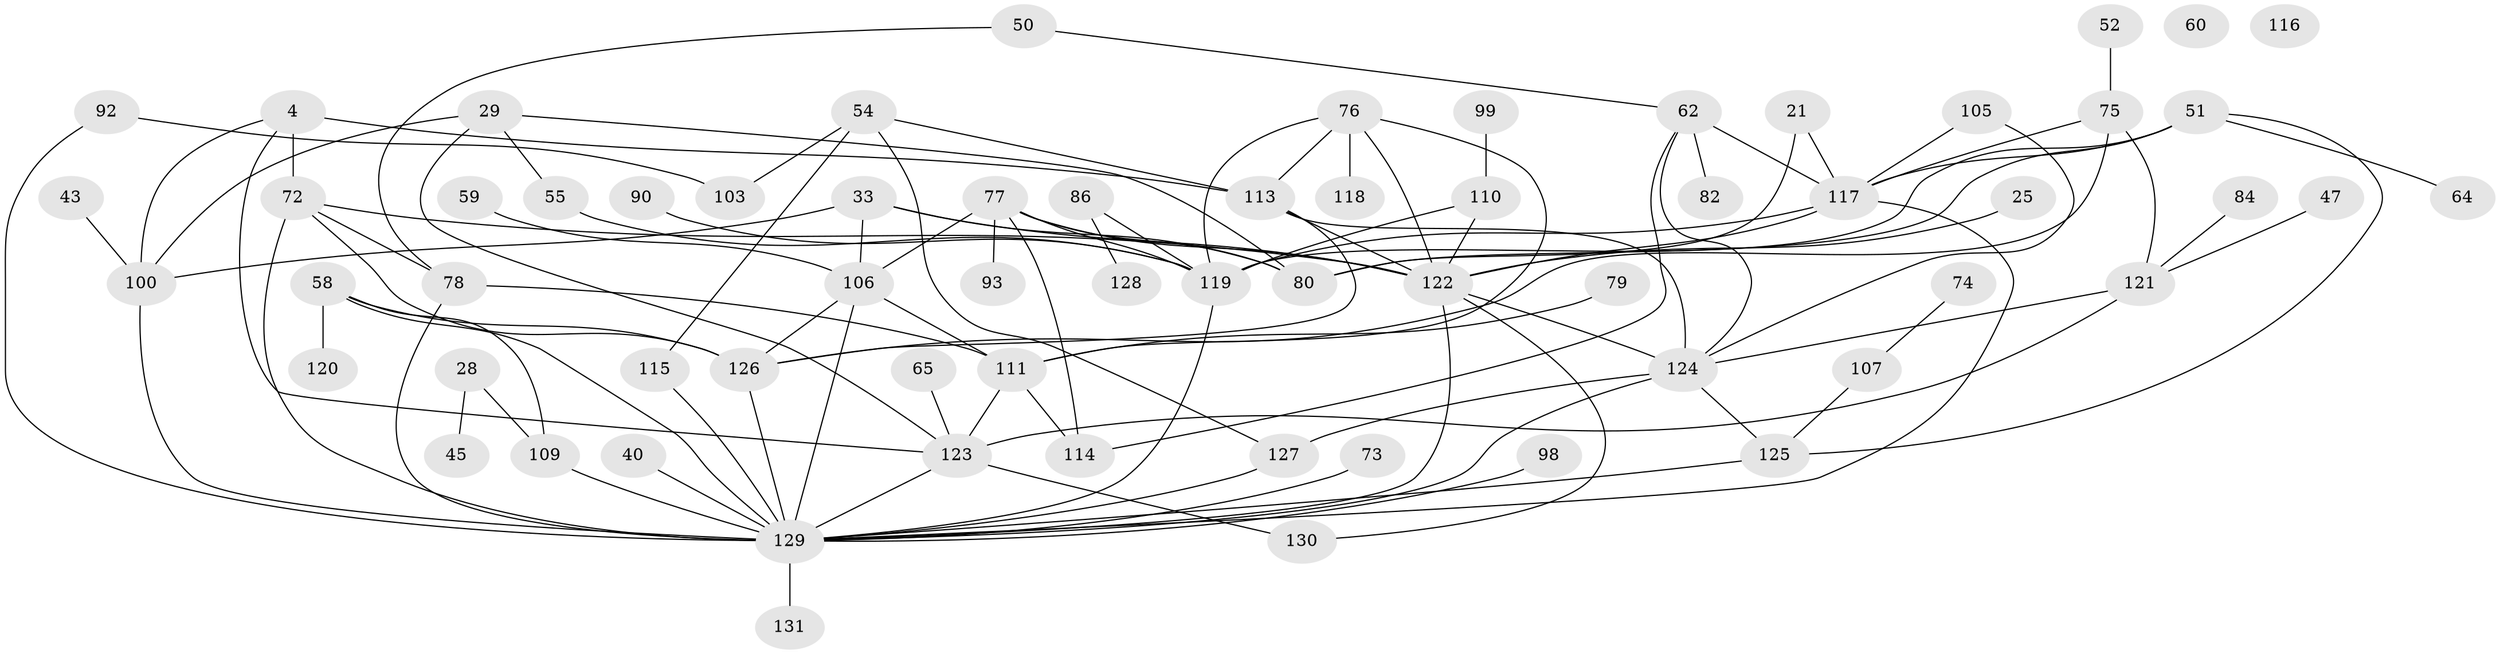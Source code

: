// original degree distribution, {3: 0.183206106870229, 4: 0.183206106870229, 7: 0.03816793893129771, 5: 0.12213740458015267, 2: 0.20610687022900764, 1: 0.19083969465648856, 6: 0.061068702290076333, 0: 0.015267175572519083}
// Generated by graph-tools (version 1.1) at 2025/40/03/09/25 04:40:23]
// undirected, 65 vertices, 108 edges
graph export_dot {
graph [start="1"]
  node [color=gray90,style=filled];
  4;
  21;
  25;
  28;
  29;
  33;
  40;
  43;
  45;
  47;
  50;
  51 [super="+34"];
  52;
  54;
  55;
  58 [super="+20"];
  59;
  60;
  62 [super="+19+22+32"];
  64;
  65;
  72 [super="+71"];
  73;
  74;
  75 [super="+11"];
  76;
  77 [super="+67"];
  78 [super="+63"];
  79;
  80 [super="+13"];
  82;
  84;
  86;
  90;
  92;
  93;
  98;
  99;
  100 [super="+31"];
  103;
  105;
  106 [super="+16+95"];
  107 [super="+26"];
  109 [super="+14+83+53"];
  110 [super="+41"];
  111 [super="+57"];
  113 [super="+36"];
  114 [super="+88"];
  115;
  116;
  117 [super="+8+96"];
  118;
  119 [super="+108"];
  120;
  121;
  122 [super="+23+104"];
  123 [super="+85"];
  124 [super="+44+56+112"];
  125;
  126 [super="+94"];
  127 [super="+70"];
  128;
  129 [super="+27+42+68+61+66+69+101"];
  130;
  131;
  4 -- 113 [weight=2];
  4 -- 123;
  4 -- 72 [weight=2];
  4 -- 100 [weight=2];
  21 -- 80;
  21 -- 117;
  25 -- 122;
  28 -- 45;
  28 -- 109;
  29 -- 55;
  29 -- 123;
  29 -- 80;
  29 -- 100;
  33 -- 80;
  33 -- 106;
  33 -- 100;
  33 -- 122;
  40 -- 129;
  43 -- 100;
  47 -- 121;
  50 -- 78;
  50 -- 62;
  51 -- 64;
  51 -- 125 [weight=2];
  51 -- 80;
  51 -- 117 [weight=2];
  51 -- 119;
  52 -- 75;
  54 -- 103;
  54 -- 115;
  54 -- 113;
  54 -- 127;
  55 -- 119;
  58 -- 120;
  58 -- 126 [weight=2];
  58 -- 109;
  58 -- 129;
  59 -- 106;
  62 -- 117 [weight=2];
  62 -- 82;
  62 -- 124;
  62 -- 114;
  65 -- 123;
  72 -- 126;
  72 -- 129 [weight=2];
  72 -- 78;
  72 -- 122;
  73 -- 129;
  74 -- 107;
  75 -- 117;
  75 -- 126;
  75 -- 121;
  76 -- 113;
  76 -- 118;
  76 -- 122;
  76 -- 111;
  76 -- 119;
  77 -- 93;
  77 -- 106 [weight=2];
  77 -- 80;
  77 -- 114;
  77 -- 122;
  77 -- 119;
  78 -- 129 [weight=3];
  78 -- 111;
  79 -- 111;
  84 -- 121;
  86 -- 128;
  86 -- 119;
  90 -- 119;
  92 -- 103;
  92 -- 129;
  98 -- 129;
  99 -- 110;
  100 -- 129 [weight=3];
  105 -- 117;
  105 -- 124;
  106 -- 111 [weight=2];
  106 -- 126;
  106 -- 129 [weight=2];
  107 -- 125;
  109 -- 129 [weight=5];
  110 -- 122 [weight=2];
  110 -- 119 [weight=2];
  111 -- 123;
  111 -- 114;
  113 -- 126 [weight=2];
  113 -- 124;
  113 -- 122;
  115 -- 129;
  117 -- 122;
  117 -- 129;
  117 -- 119;
  119 -- 129 [weight=3];
  121 -- 123 [weight=2];
  121 -- 124;
  122 -- 130;
  122 -- 124 [weight=2];
  122 -- 129 [weight=2];
  123 -- 130;
  123 -- 129;
  124 -- 127 [weight=2];
  124 -- 129 [weight=2];
  124 -- 125;
  125 -- 129 [weight=2];
  126 -- 129;
  127 -- 129 [weight=2];
  129 -- 131;
}
